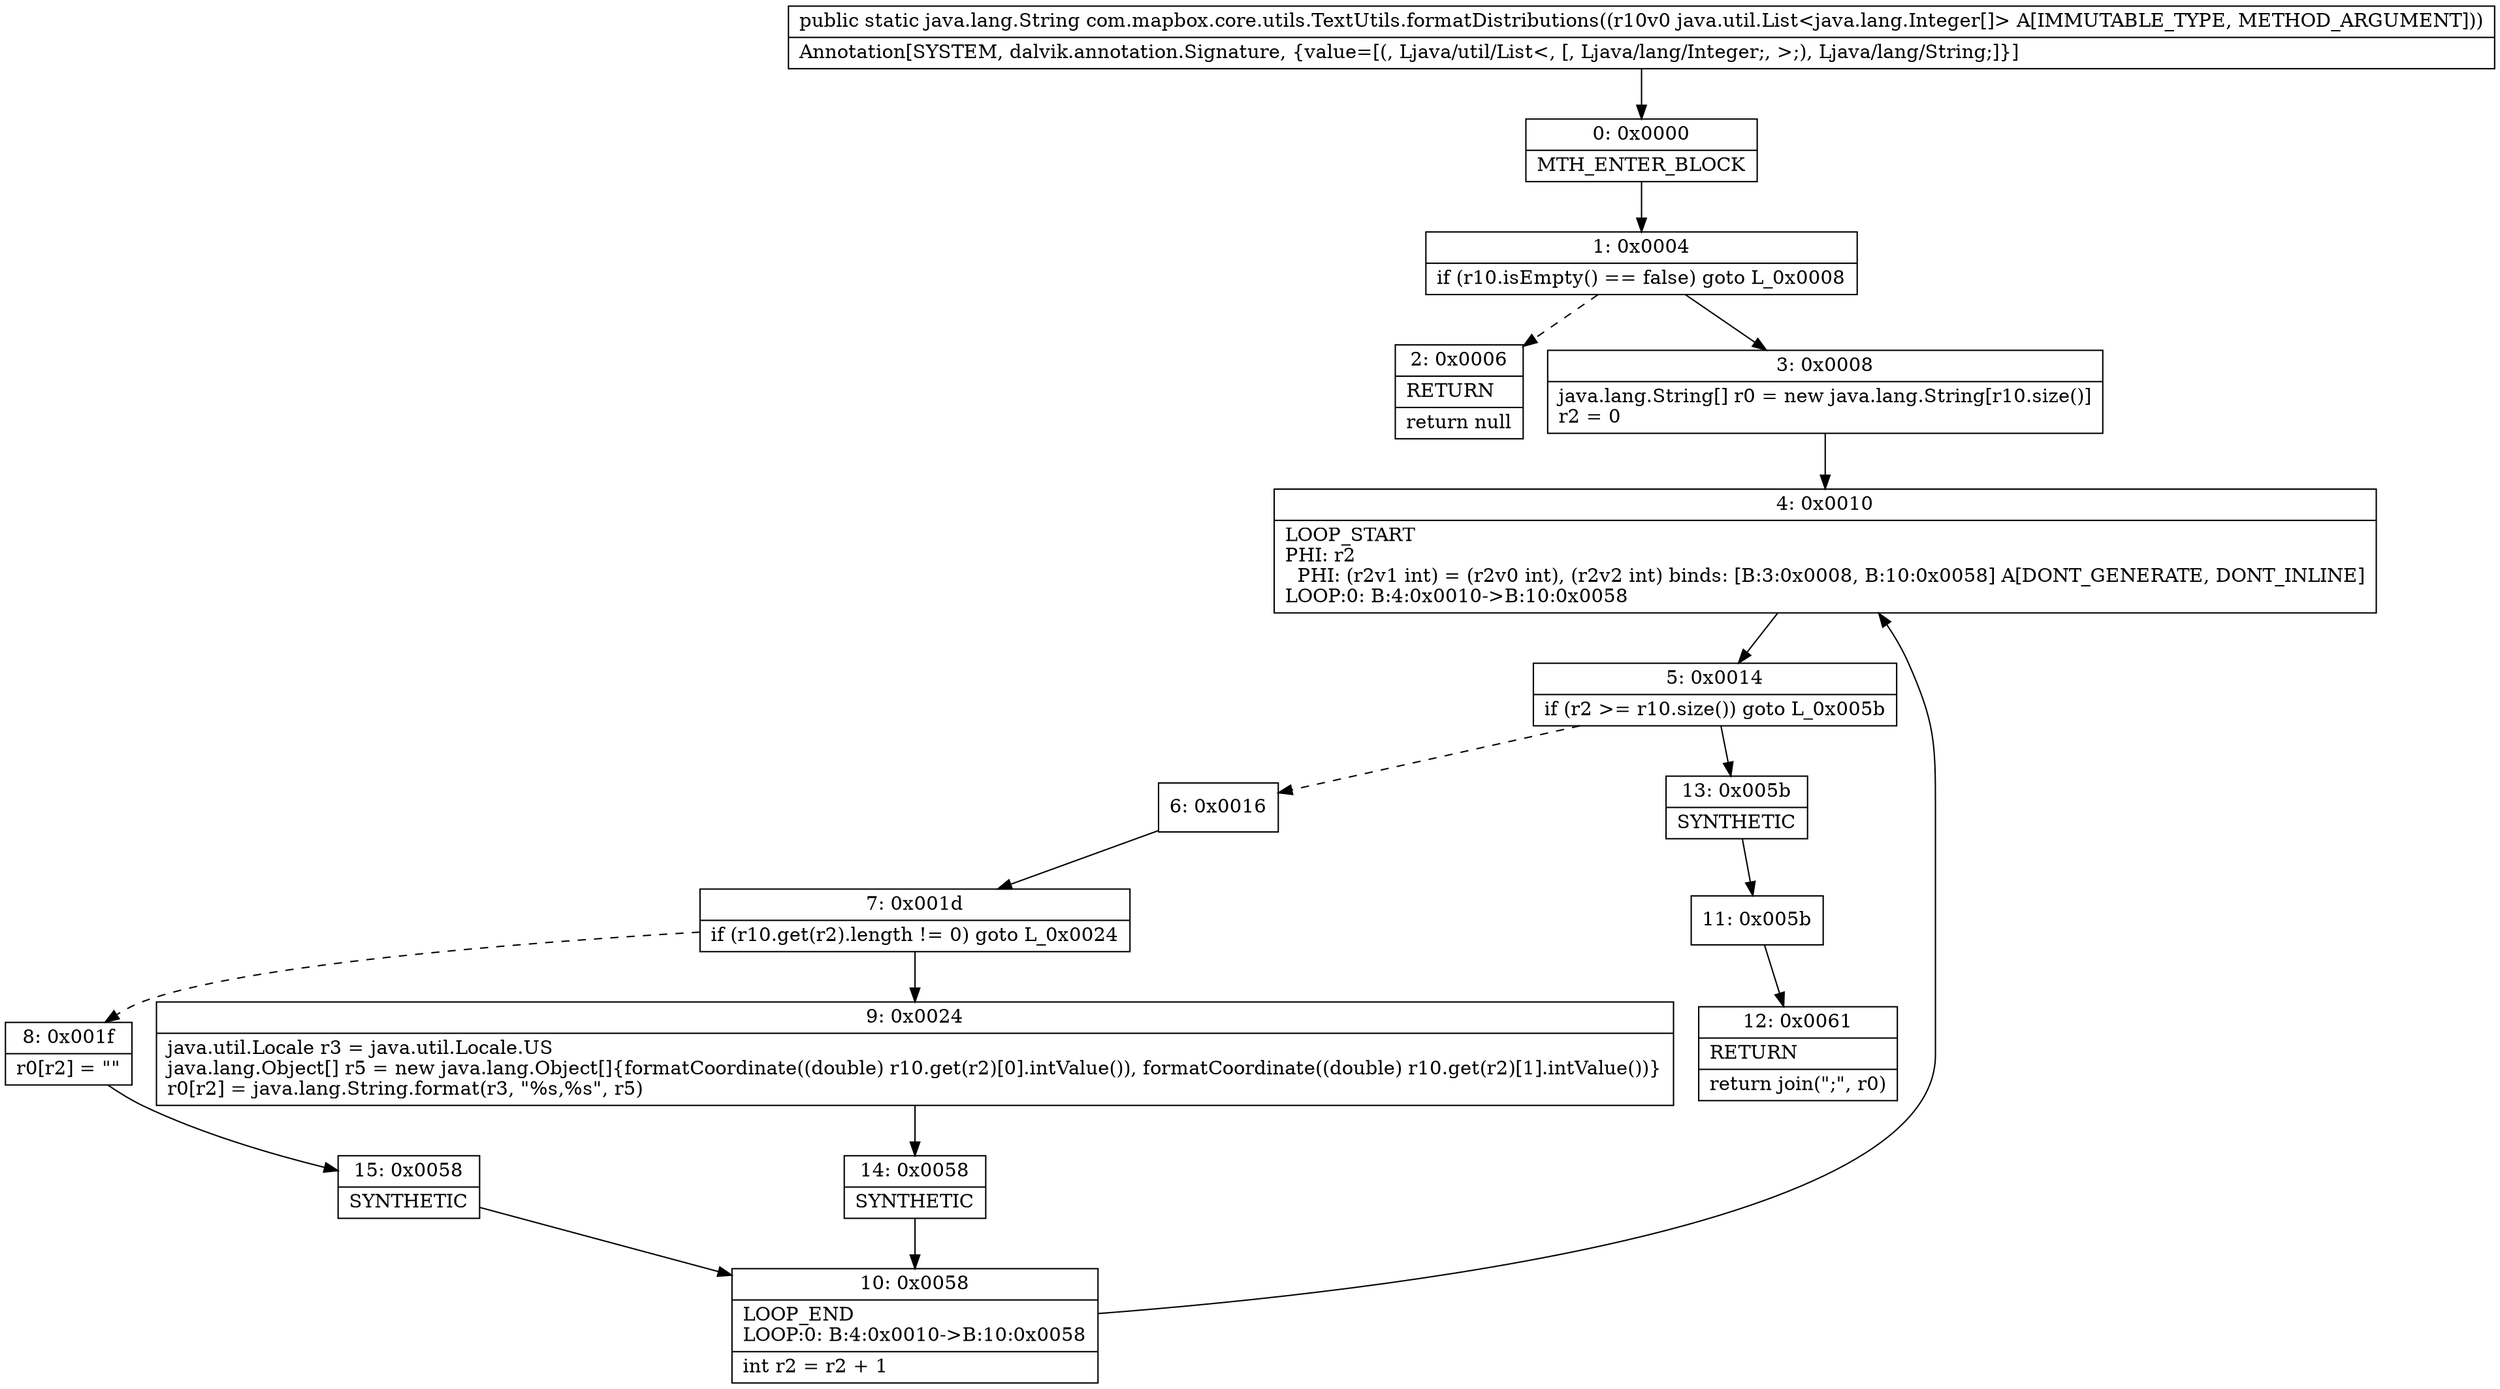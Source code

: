 digraph "CFG forcom.mapbox.core.utils.TextUtils.formatDistributions(Ljava\/util\/List;)Ljava\/lang\/String;" {
Node_0 [shape=record,label="{0\:\ 0x0000|MTH_ENTER_BLOCK\l}"];
Node_1 [shape=record,label="{1\:\ 0x0004|if (r10.isEmpty() == false) goto L_0x0008\l}"];
Node_2 [shape=record,label="{2\:\ 0x0006|RETURN\l|return null\l}"];
Node_3 [shape=record,label="{3\:\ 0x0008|java.lang.String[] r0 = new java.lang.String[r10.size()]\lr2 = 0\l}"];
Node_4 [shape=record,label="{4\:\ 0x0010|LOOP_START\lPHI: r2 \l  PHI: (r2v1 int) = (r2v0 int), (r2v2 int) binds: [B:3:0x0008, B:10:0x0058] A[DONT_GENERATE, DONT_INLINE]\lLOOP:0: B:4:0x0010\-\>B:10:0x0058\l}"];
Node_5 [shape=record,label="{5\:\ 0x0014|if (r2 \>= r10.size()) goto L_0x005b\l}"];
Node_6 [shape=record,label="{6\:\ 0x0016}"];
Node_7 [shape=record,label="{7\:\ 0x001d|if (r10.get(r2).length != 0) goto L_0x0024\l}"];
Node_8 [shape=record,label="{8\:\ 0x001f|r0[r2] = \"\"\l}"];
Node_9 [shape=record,label="{9\:\ 0x0024|java.util.Locale r3 = java.util.Locale.US\ljava.lang.Object[] r5 = new java.lang.Object[]\{formatCoordinate((double) r10.get(r2)[0].intValue()), formatCoordinate((double) r10.get(r2)[1].intValue())\}\lr0[r2] = java.lang.String.format(r3, \"%s,%s\", r5)\l}"];
Node_10 [shape=record,label="{10\:\ 0x0058|LOOP_END\lLOOP:0: B:4:0x0010\-\>B:10:0x0058\l|int r2 = r2 + 1\l}"];
Node_11 [shape=record,label="{11\:\ 0x005b}"];
Node_12 [shape=record,label="{12\:\ 0x0061|RETURN\l|return join(\";\", r0)\l}"];
Node_13 [shape=record,label="{13\:\ 0x005b|SYNTHETIC\l}"];
Node_14 [shape=record,label="{14\:\ 0x0058|SYNTHETIC\l}"];
Node_15 [shape=record,label="{15\:\ 0x0058|SYNTHETIC\l}"];
MethodNode[shape=record,label="{public static java.lang.String com.mapbox.core.utils.TextUtils.formatDistributions((r10v0 java.util.List\<java.lang.Integer[]\> A[IMMUTABLE_TYPE, METHOD_ARGUMENT]))  | Annotation[SYSTEM, dalvik.annotation.Signature, \{value=[(, Ljava\/util\/List\<, [, Ljava\/lang\/Integer;, \>;), Ljava\/lang\/String;]\}]\l}"];
MethodNode -> Node_0;
Node_0 -> Node_1;
Node_1 -> Node_2[style=dashed];
Node_1 -> Node_3;
Node_3 -> Node_4;
Node_4 -> Node_5;
Node_5 -> Node_6[style=dashed];
Node_5 -> Node_13;
Node_6 -> Node_7;
Node_7 -> Node_8[style=dashed];
Node_7 -> Node_9;
Node_8 -> Node_15;
Node_9 -> Node_14;
Node_10 -> Node_4;
Node_11 -> Node_12;
Node_13 -> Node_11;
Node_14 -> Node_10;
Node_15 -> Node_10;
}

